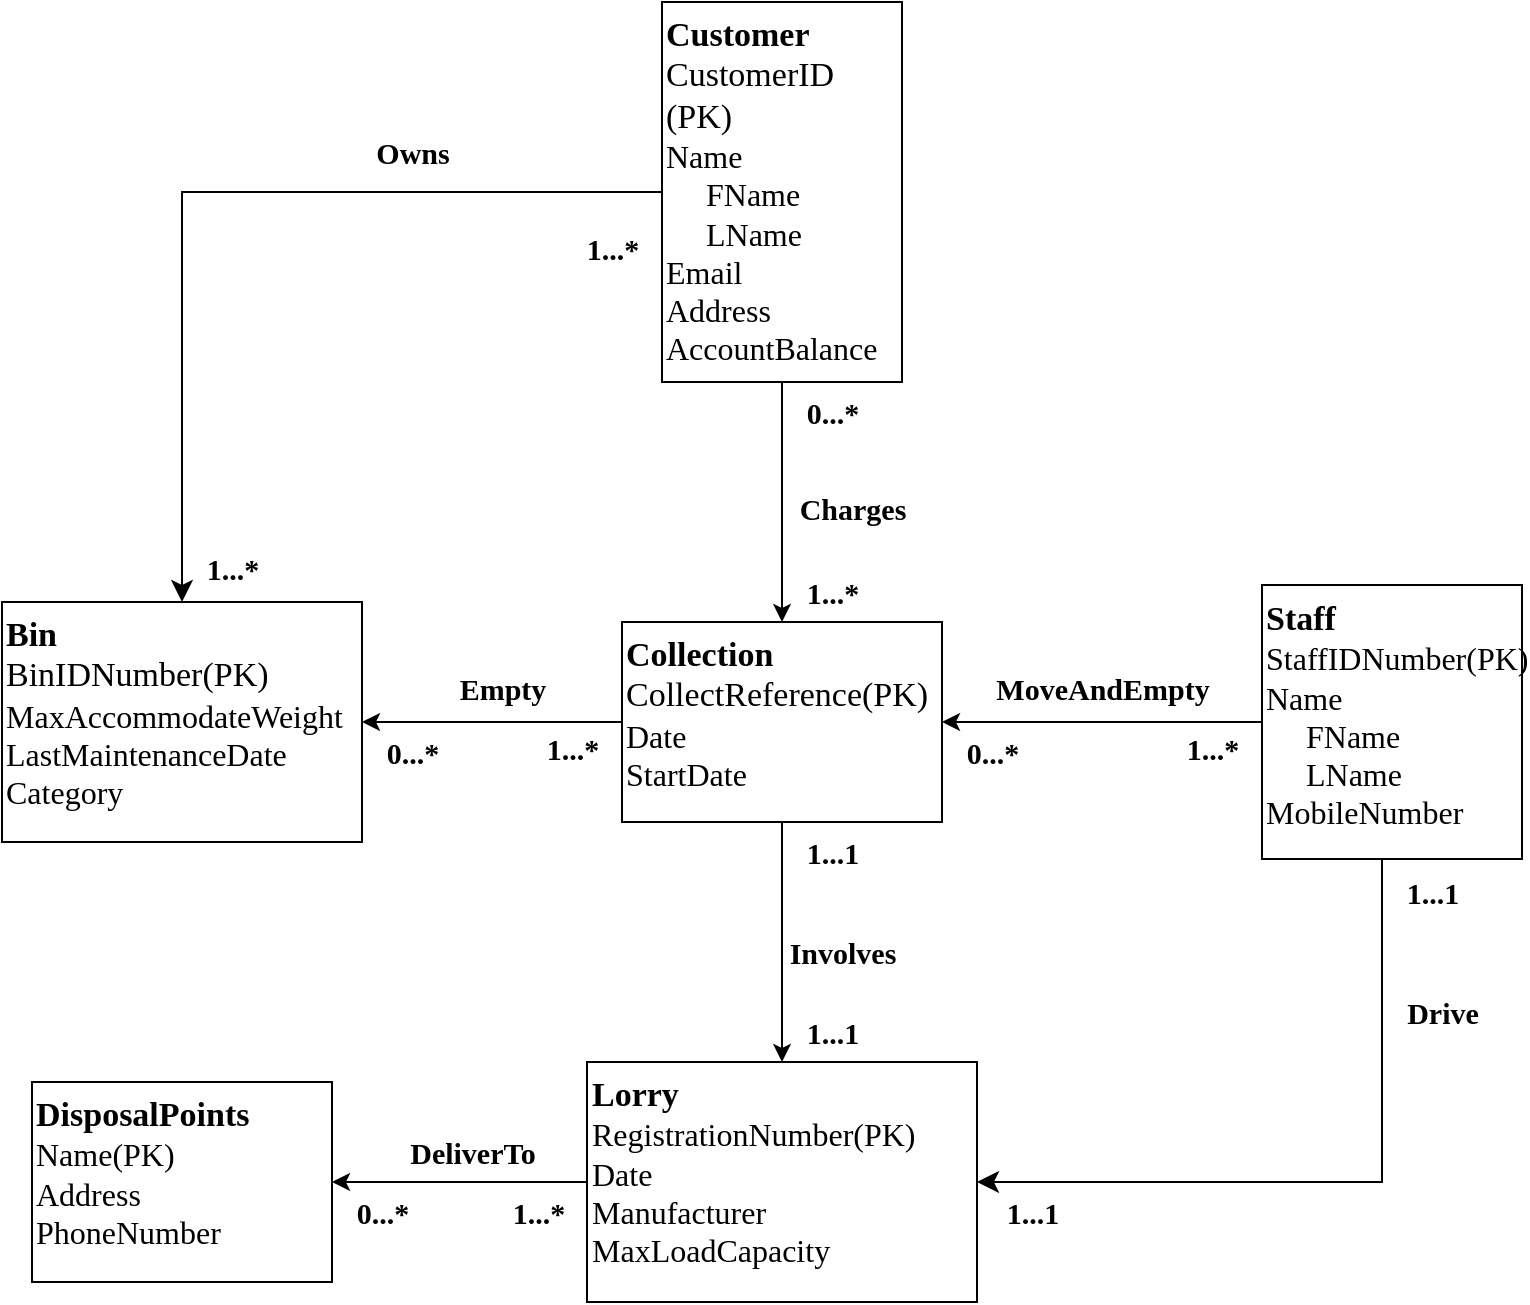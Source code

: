 <mxfile version="24.7.17">
  <diagram name="Page-1" id="0783ab3e-0a74-02c8-0abd-f7b4e66b4bec">
    <mxGraphModel dx="1230" dy="673" grid="1" gridSize="10" guides="1" tooltips="1" connect="1" arrows="1" fold="1" page="1" pageScale="1" pageWidth="850" pageHeight="1100" background="none" math="0" shadow="0">
      <root>
        <mxCell id="0" />
        <mxCell id="1" parent="0" />
        <mxCell id="R1_UvVFgzee-TObWRdF3-6" style="edgeStyle=orthogonalEdgeStyle;rounded=0;orthogonalLoop=1;jettySize=auto;html=1;entryX=0.5;entryY=0;entryDx=0;entryDy=0;" parent="1" source="R1_UvVFgzee-TObWRdF3-2" target="R1_UvVFgzee-TObWRdF3-3" edge="1">
          <mxGeometry relative="1" as="geometry" />
        </mxCell>
        <mxCell id="R1_UvVFgzee-TObWRdF3-2" value="&lt;font style=&quot;font-size: 17px;&quot;&gt;&lt;b style=&quot;&quot;&gt;Customer&lt;/b&gt;&lt;/font&gt;&lt;div style=&quot;font-size: 17px;&quot;&gt;&lt;font style=&quot;font-size: 17px;&quot;&gt;CustomerID (PK)&lt;/font&gt;&lt;/div&gt;&lt;div style=&quot;font-size: 16px;&quot;&gt;&lt;font style=&quot;font-size: 16px;&quot;&gt;Name&lt;/font&gt;&lt;/div&gt;&lt;div style=&quot;font-size: 16px;&quot;&gt;&lt;font style=&quot;font-size: 16px;&quot;&gt;&amp;nbsp; &amp;nbsp; &amp;nbsp;FName&lt;/font&gt;&lt;/div&gt;&lt;div style=&quot;font-size: 16px;&quot;&gt;&lt;font style=&quot;font-size: 16px;&quot;&gt;&amp;nbsp; &amp;nbsp; &amp;nbsp;LName&lt;/font&gt;&lt;/div&gt;&lt;div style=&quot;font-size: 16px;&quot;&gt;&lt;font style=&quot;font-size: 16px;&quot;&gt;Email&lt;/font&gt;&lt;/div&gt;&lt;div style=&quot;font-size: 16px;&quot;&gt;&lt;font style=&quot;font-size: 16px;&quot;&gt;Address&lt;/font&gt;&lt;/div&gt;&lt;div style=&quot;font-size: 16px;&quot;&gt;&lt;font style=&quot;font-size: 16px;&quot;&gt;AccountBalance&lt;/font&gt;&lt;/div&gt;&lt;div style=&quot;font-size: 11px;&quot;&gt;&lt;br&gt;&lt;/div&gt;" style="rounded=0;whiteSpace=wrap;html=1;rotation=0;fillColor=none;fontFamily=Times New Roman;align=left;verticalAlign=top;" parent="1" vertex="1">
          <mxGeometry x="340" y="10" width="120" height="190" as="geometry" />
        </mxCell>
        <mxCell id="R1_UvVFgzee-TObWRdF3-10" style="edgeStyle=orthogonalEdgeStyle;rounded=0;orthogonalLoop=1;jettySize=auto;html=1;entryX=1;entryY=0.5;entryDx=0;entryDy=0;" parent="1" source="R1_UvVFgzee-TObWRdF3-3" target="R1_UvVFgzee-TObWRdF3-9" edge="1">
          <mxGeometry relative="1" as="geometry" />
        </mxCell>
        <mxCell id="R1_UvVFgzee-TObWRdF3-13" style="edgeStyle=orthogonalEdgeStyle;rounded=0;orthogonalLoop=1;jettySize=auto;html=1;entryX=0.5;entryY=0;entryDx=0;entryDy=0;" parent="1" source="R1_UvVFgzee-TObWRdF3-3" target="R1_UvVFgzee-TObWRdF3-11" edge="1">
          <mxGeometry relative="1" as="geometry" />
        </mxCell>
        <mxCell id="R1_UvVFgzee-TObWRdF3-3" value="&lt;font face=&quot;Times New Roman&quot; style=&quot;font-size: 17px;&quot;&gt;&lt;b style=&quot;&quot;&gt;Collection&lt;/b&gt;&lt;/font&gt;&lt;div style=&quot;font-size: 17px;&quot;&gt;&lt;font face=&quot;Times New Roman&quot; style=&quot;font-size: 17px;&quot;&gt;CollectReference&lt;/font&gt;&lt;span style=&quot;font-family: &amp;quot;Times New Roman&amp;quot;; background-color: initial;&quot;&gt;(PK)&lt;/span&gt;&lt;/div&gt;&lt;div style=&quot;font-size: 16px;&quot;&gt;&lt;font face=&quot;Times New Roman&quot; style=&quot;font-size: 16px;&quot;&gt;Date&lt;/font&gt;&lt;/div&gt;&lt;div style=&quot;font-size: 16px;&quot;&gt;&lt;font face=&quot;Times New Roman&quot; style=&quot;font-size: 16px;&quot;&gt;StartDate&lt;/font&gt;&lt;/div&gt;" style="rounded=0;whiteSpace=wrap;html=1;fillColor=none;align=left;verticalAlign=top;" parent="1" vertex="1">
          <mxGeometry x="320" y="320" width="160" height="100" as="geometry" />
        </mxCell>
        <mxCell id="R1_UvVFgzee-TObWRdF3-18" style="edgeStyle=orthogonalEdgeStyle;rounded=0;orthogonalLoop=1;jettySize=auto;html=1;entryX=1;entryY=0.5;entryDx=0;entryDy=0;" parent="1" source="R1_UvVFgzee-TObWRdF3-5" target="R1_UvVFgzee-TObWRdF3-3" edge="1">
          <mxGeometry relative="1" as="geometry" />
        </mxCell>
        <mxCell id="R1_UvVFgzee-TObWRdF3-5" value="&lt;b&gt;&lt;font style=&quot;font-size: 17px;&quot;&gt;Staff&lt;/font&gt;&lt;/b&gt;&lt;div&gt;Staff&lt;span style=&quot;background-color: initial;&quot;&gt;IDNumber(PK)&lt;/span&gt;&lt;/div&gt;&lt;div&gt;Name&lt;/div&gt;&lt;div&gt;&amp;nbsp; &amp;nbsp; &amp;nbsp;FName&lt;/div&gt;&lt;div&gt;&amp;nbsp; &amp;nbsp; &amp;nbsp;LName&lt;/div&gt;&lt;div&gt;MobileNumber&lt;/div&gt;&lt;div&gt;&lt;br&gt;&lt;/div&gt;&lt;div&gt;&lt;br&gt;&lt;/div&gt;" style="rounded=0;whiteSpace=wrap;html=1;fontFamily=Times New Roman;fontSize=16;align=left;verticalAlign=top;fillColor=none;" parent="1" vertex="1">
          <mxGeometry x="640" y="301.5" width="130" height="137" as="geometry" />
        </mxCell>
        <mxCell id="R1_UvVFgzee-TObWRdF3-9" value="&lt;div style=&quot;font-size: 17px;&quot;&gt;&lt;span style=&quot;background-color: initial;&quot;&gt;&lt;font style=&quot;font-size: 17px;&quot; face=&quot;Times New Roman&quot;&gt;&lt;b style=&quot;&quot;&gt;Bin&lt;/b&gt;&lt;/font&gt;&lt;/span&gt;&lt;/div&gt;&lt;div style=&quot;font-size: 17px;&quot;&gt;&lt;font style=&quot;font-size: 17px;&quot; face=&quot;Times New Roman&quot;&gt;BinIDNumber(PK)&lt;/font&gt;&lt;/div&gt;&lt;div style=&quot;font-size: 16px;&quot;&gt;&lt;font style=&quot;font-size: 16px;&quot; face=&quot;Times New Roman&quot;&gt;MaxAccommodateWeight&lt;/font&gt;&lt;/div&gt;&lt;div style=&quot;font-size: 16px;&quot;&gt;&lt;font style=&quot;font-size: 16px;&quot; face=&quot;Times New Roman&quot;&gt;LastMaintenanceDate&lt;/font&gt;&lt;/div&gt;&lt;div style=&quot;font-size: 16px;&quot;&gt;&lt;span style=&quot;background-color: initial;&quot;&gt;&lt;font style=&quot;font-size: 16px;&quot; face=&quot;Times New Roman&quot;&gt;Category&lt;/font&gt;&lt;/span&gt;&lt;/div&gt;&lt;div style=&quot;font-size: 16px;&quot;&gt;&lt;font face=&quot;Times New Roman&quot; style=&quot;font-size: 16px;&quot;&gt;&lt;br&gt;&lt;/font&gt;&lt;/div&gt;&lt;div&gt;&lt;font face=&quot;Times New Roman&quot;&gt;&lt;br&gt;&lt;/font&gt;&lt;/div&gt;&lt;div&gt;&lt;font face=&quot;Times New Roman&quot;&gt;&lt;br&gt;&lt;/font&gt;&lt;/div&gt;" style="rounded=0;whiteSpace=wrap;html=1;verticalAlign=top;align=left;fillColor=none;" parent="1" vertex="1">
          <mxGeometry x="10" y="310" width="180" height="120" as="geometry" />
        </mxCell>
        <mxCell id="R1_UvVFgzee-TObWRdF3-20" style="edgeStyle=orthogonalEdgeStyle;rounded=0;orthogonalLoop=1;jettySize=auto;html=1;entryX=1;entryY=0.5;entryDx=0;entryDy=0;" parent="1" source="R1_UvVFgzee-TObWRdF3-11" target="R1_UvVFgzee-TObWRdF3-19" edge="1">
          <mxGeometry relative="1" as="geometry" />
        </mxCell>
        <mxCell id="R1_UvVFgzee-TObWRdF3-11" value="&lt;font size=&quot;1&quot; face=&quot;Times New Roman&quot; style=&quot;&quot;&gt;&lt;b style=&quot;font-size: 17px;&quot;&gt;Lorry&lt;/b&gt;&lt;/font&gt;&lt;div style=&quot;font-size: 16px;&quot;&gt;&lt;font style=&quot;font-size: 16px;&quot; face=&quot;Times New Roman&quot;&gt;RegistrationNumber(PK)&lt;/font&gt;&lt;/div&gt;&lt;div style=&quot;font-size: 16px;&quot;&gt;&lt;font style=&quot;font-size: 16px;&quot; face=&quot;Times New Roman&quot;&gt;Date&lt;/font&gt;&lt;/div&gt;&lt;div style=&quot;font-size: 16px;&quot;&gt;&lt;font style=&quot;font-size: 16px;&quot; face=&quot;Times New Roman&quot;&gt;Manufacturer&lt;/font&gt;&lt;/div&gt;&lt;div style=&quot;font-size: 16px;&quot;&gt;&lt;font style=&quot;font-size: 16px;&quot; face=&quot;Times New Roman&quot;&gt;MaxLoadCapacity&lt;/font&gt;&lt;/div&gt;&lt;div&gt;&lt;br&gt;&lt;/div&gt;" style="rounded=0;whiteSpace=wrap;html=1;verticalAlign=top;align=left;fillColor=none;" parent="1" vertex="1">
          <mxGeometry x="302.5" y="540" width="195" height="120" as="geometry" />
        </mxCell>
        <mxCell id="R1_UvVFgzee-TObWRdF3-17" value="" style="edgeStyle=segmentEdgeStyle;endArrow=classic;html=1;curved=0;rounded=0;endSize=8;startSize=8;entryX=1;entryY=0.5;entryDx=0;entryDy=0;" parent="1" source="R1_UvVFgzee-TObWRdF3-5" target="R1_UvVFgzee-TObWRdF3-11" edge="1">
          <mxGeometry width="50" height="50" relative="1" as="geometry">
            <mxPoint x="670" y="520" as="sourcePoint" />
            <mxPoint x="560" y="600" as="targetPoint" />
            <Array as="points">
              <mxPoint x="700" y="600" />
            </Array>
          </mxGeometry>
        </mxCell>
        <mxCell id="R1_UvVFgzee-TObWRdF3-19" value="&lt;font face=&quot;Times New Roman&quot; style=&quot;font-size: 17px;&quot;&gt;&lt;b&gt;DisposalPoints&lt;/b&gt;&lt;/font&gt;&lt;div style=&quot;font-size: 16px;&quot;&gt;&lt;font style=&quot;font-size: 16px;&quot; face=&quot;Times New Roman&quot;&gt;Name(PK)&lt;/font&gt;&lt;/div&gt;&lt;div style=&quot;font-size: 16px;&quot;&gt;&lt;font style=&quot;font-size: 16px;&quot; face=&quot;Times New Roman&quot;&gt;Address&lt;/font&gt;&lt;/div&gt;&lt;div style=&quot;font-size: 16px;&quot;&gt;&lt;font style=&quot;font-size: 16px;&quot; face=&quot;Times New Roman&quot;&gt;PhoneNumber&lt;/font&gt;&lt;/div&gt;" style="rounded=0;whiteSpace=wrap;html=1;align=left;verticalAlign=top;fillColor=none;" parent="1" vertex="1">
          <mxGeometry x="25" y="550" width="150" height="100" as="geometry" />
        </mxCell>
        <mxCell id="R1_UvVFgzee-TObWRdF3-21" value="Owns" style="text;html=1;align=center;verticalAlign=middle;resizable=0;points=[];autosize=1;strokeColor=none;fillColor=none;fontStyle=1;fontFamily=Times New Roman;fontSize=15;" parent="1" vertex="1">
          <mxGeometry x="185" y="70" width="60" height="30" as="geometry" />
        </mxCell>
        <mxCell id="R1_UvVFgzee-TObWRdF3-22" value="" style="edgeStyle=segmentEdgeStyle;endArrow=classic;html=1;curved=0;rounded=0;endSize=8;startSize=8;exitX=0;exitY=0.5;exitDx=0;exitDy=0;entryX=0.5;entryY=0;entryDx=0;entryDy=0;" parent="1" source="R1_UvVFgzee-TObWRdF3-2" target="R1_UvVFgzee-TObWRdF3-9" edge="1">
          <mxGeometry width="50" height="50" relative="1" as="geometry">
            <mxPoint x="410" y="310" as="sourcePoint" />
            <mxPoint x="110" y="170" as="targetPoint" />
          </mxGeometry>
        </mxCell>
        <mxCell id="R1_UvVFgzee-TObWRdF3-23" value="Charges" style="text;html=1;align=center;verticalAlign=middle;resizable=0;points=[];autosize=1;strokeColor=none;fillColor=none;fontFamily=Times New Roman;fontStyle=1;fontSize=15;" parent="1" vertex="1">
          <mxGeometry x="400" y="248" width="70" height="30" as="geometry" />
        </mxCell>
        <mxCell id="R1_UvVFgzee-TObWRdF3-24" value="Empty" style="text;html=1;align=center;verticalAlign=middle;resizable=0;points=[];autosize=1;strokeColor=none;fillColor=none;fontSize=15;fontFamily=Times New Roman;fontStyle=1" parent="1" vertex="1">
          <mxGeometry x="230" y="338" width="60" height="30" as="geometry" />
        </mxCell>
        <mxCell id="R1_UvVFgzee-TObWRdF3-25" value="&lt;font style=&quot;font-size: 15px;&quot; face=&quot;Times New Roman&quot;&gt;MoveAndEmpty&lt;/font&gt;" style="text;html=1;align=center;verticalAlign=middle;resizable=0;points=[];autosize=1;strokeColor=none;fillColor=none;fontStyle=1" parent="1" vertex="1">
          <mxGeometry x="500" y="338" width="120" height="30" as="geometry" />
        </mxCell>
        <mxCell id="R1_UvVFgzee-TObWRdF3-26" value="&lt;b&gt;&lt;font style=&quot;font-size: 15px;&quot; face=&quot;Times New Roman&quot;&gt;Involves&lt;/font&gt;&lt;/b&gt;" style="text;html=1;align=center;verticalAlign=middle;resizable=0;points=[];autosize=1;strokeColor=none;fillColor=none;" parent="1" vertex="1">
          <mxGeometry x="390" y="470" width="80" height="30" as="geometry" />
        </mxCell>
        <mxCell id="R1_UvVFgzee-TObWRdF3-27" value="&lt;font face=&quot;Times New Roman&quot; style=&quot;font-size: 15px;&quot;&gt;&lt;b&gt;DeliverTo&lt;/b&gt;&lt;/font&gt;" style="text;html=1;align=center;verticalAlign=middle;resizable=0;points=[];autosize=1;strokeColor=none;fillColor=none;" parent="1" vertex="1">
          <mxGeometry x="200" y="570" width="90" height="30" as="geometry" />
        </mxCell>
        <mxCell id="R1_UvVFgzee-TObWRdF3-28" value="&lt;font face=&quot;Times New Roman&quot; style=&quot;font-size: 15px;&quot;&gt;&lt;b&gt;Drive&lt;/b&gt;&lt;/font&gt;" style="text;html=1;align=center;verticalAlign=middle;resizable=0;points=[];autosize=1;strokeColor=none;fillColor=none;" parent="1" vertex="1">
          <mxGeometry x="700" y="500" width="60" height="30" as="geometry" />
        </mxCell>
        <mxCell id="R1_UvVFgzee-TObWRdF3-29" value="1...*" style="text;html=1;align=center;verticalAlign=middle;resizable=0;points=[];autosize=1;strokeColor=none;fillColor=none;fontFamily=Times New Roman;fontSize=15;fontStyle=1" parent="1" vertex="1">
          <mxGeometry x="290" y="118" width="50" height="30" as="geometry" />
        </mxCell>
        <mxCell id="R1_UvVFgzee-TObWRdF3-30" value="1...*" style="text;html=1;align=center;verticalAlign=middle;resizable=0;points=[];autosize=1;strokeColor=none;fillColor=none;fontStyle=1;fontSize=15;fontFamily=Times New Roman;" parent="1" vertex="1">
          <mxGeometry x="100" y="278" width="50" height="30" as="geometry" />
        </mxCell>
        <mxCell id="R1_UvVFgzee-TObWRdF3-32" value="1...*" style="text;html=1;align=center;verticalAlign=middle;resizable=0;points=[];autosize=1;strokeColor=none;fillColor=none;fontStyle=1;fontSize=15;fontFamily=Times New Roman;" parent="1" vertex="1">
          <mxGeometry x="270" y="368" width="50" height="30" as="geometry" />
        </mxCell>
        <mxCell id="R1_UvVFgzee-TObWRdF3-33" value="1...*" style="text;html=1;align=center;verticalAlign=middle;resizable=0;points=[];autosize=1;strokeColor=none;fillColor=none;fontStyle=1;fontSize=15;fontFamily=Times New Roman;" parent="1" vertex="1">
          <mxGeometry x="252.5" y="600" width="50" height="30" as="geometry" />
        </mxCell>
        <mxCell id="R1_UvVFgzee-TObWRdF3-34" value="1...*" style="text;html=1;align=center;verticalAlign=middle;resizable=0;points=[];autosize=1;strokeColor=none;fillColor=none;fontStyle=1;fontSize=15;fontFamily=Times New Roman;" parent="1" vertex="1">
          <mxGeometry x="590" y="368" width="50" height="30" as="geometry" />
        </mxCell>
        <mxCell id="R1_UvVFgzee-TObWRdF3-35" value="1...*" style="text;html=1;align=center;verticalAlign=middle;resizable=0;points=[];autosize=1;strokeColor=none;fillColor=none;fontStyle=1;fontSize=15;fontFamily=Times New Roman;" parent="1" vertex="1">
          <mxGeometry x="400" y="290" width="50" height="30" as="geometry" />
        </mxCell>
        <mxCell id="R1_UvVFgzee-TObWRdF3-36" value="1...1" style="text;html=1;align=center;verticalAlign=middle;resizable=0;points=[];autosize=1;strokeColor=none;fillColor=none;fontStyle=1;fontSize=15;fontFamily=Times New Roman;" parent="1" vertex="1">
          <mxGeometry x="500" y="600" width="50" height="30" as="geometry" />
        </mxCell>
        <mxCell id="R1_UvVFgzee-TObWRdF3-37" value="1...1" style="text;html=1;align=center;verticalAlign=middle;resizable=0;points=[];autosize=1;strokeColor=none;fillColor=none;fontStyle=1;fontSize=15;fontFamily=Times New Roman;" parent="1" vertex="1">
          <mxGeometry x="400" y="420" width="50" height="30" as="geometry" />
        </mxCell>
        <mxCell id="R1_UvVFgzee-TObWRdF3-39" value="1...1" style="text;html=1;align=center;verticalAlign=middle;resizable=0;points=[];autosize=1;strokeColor=none;fillColor=none;fontStyle=1;fontSize=15;fontFamily=Times New Roman;" parent="1" vertex="1">
          <mxGeometry x="400" y="510" width="50" height="30" as="geometry" />
        </mxCell>
        <mxCell id="R1_UvVFgzee-TObWRdF3-40" value="1...1" style="text;html=1;align=center;verticalAlign=middle;resizable=0;points=[];autosize=1;strokeColor=none;fillColor=none;fontStyle=1;fontSize=15;fontFamily=Times New Roman;" parent="1" vertex="1">
          <mxGeometry x="700" y="440" width="50" height="30" as="geometry" />
        </mxCell>
        <mxCell id="R1_UvVFgzee-TObWRdF3-41" value="0...*" style="text;html=1;align=center;verticalAlign=middle;resizable=0;points=[];autosize=1;strokeColor=none;fillColor=none;fontStyle=1;fontSize=15;fontFamily=Times New Roman;" parent="1" vertex="1">
          <mxGeometry x="400" y="200" width="50" height="30" as="geometry" />
        </mxCell>
        <mxCell id="R1_UvVFgzee-TObWRdF3-42" value="0...*" style="text;html=1;align=center;verticalAlign=middle;resizable=0;points=[];autosize=1;strokeColor=none;fillColor=none;fontStyle=1;fontSize=15;fontFamily=Times New Roman;" parent="1" vertex="1">
          <mxGeometry x="190" y="370" width="50" height="30" as="geometry" />
        </mxCell>
        <mxCell id="R1_UvVFgzee-TObWRdF3-43" value="0...*" style="text;html=1;align=center;verticalAlign=middle;resizable=0;points=[];autosize=1;strokeColor=none;fillColor=none;fontStyle=1;fontSize=15;fontFamily=Times New Roman;" parent="1" vertex="1">
          <mxGeometry x="175" y="600" width="50" height="30" as="geometry" />
        </mxCell>
        <mxCell id="R1_UvVFgzee-TObWRdF3-44" value="0...*" style="text;html=1;align=center;verticalAlign=middle;resizable=0;points=[];autosize=1;strokeColor=none;fillColor=none;fontStyle=1;fontSize=15;fontFamily=Times New Roman;" parent="1" vertex="1">
          <mxGeometry x="480" y="370" width="50" height="30" as="geometry" />
        </mxCell>
      </root>
    </mxGraphModel>
  </diagram>
</mxfile>
